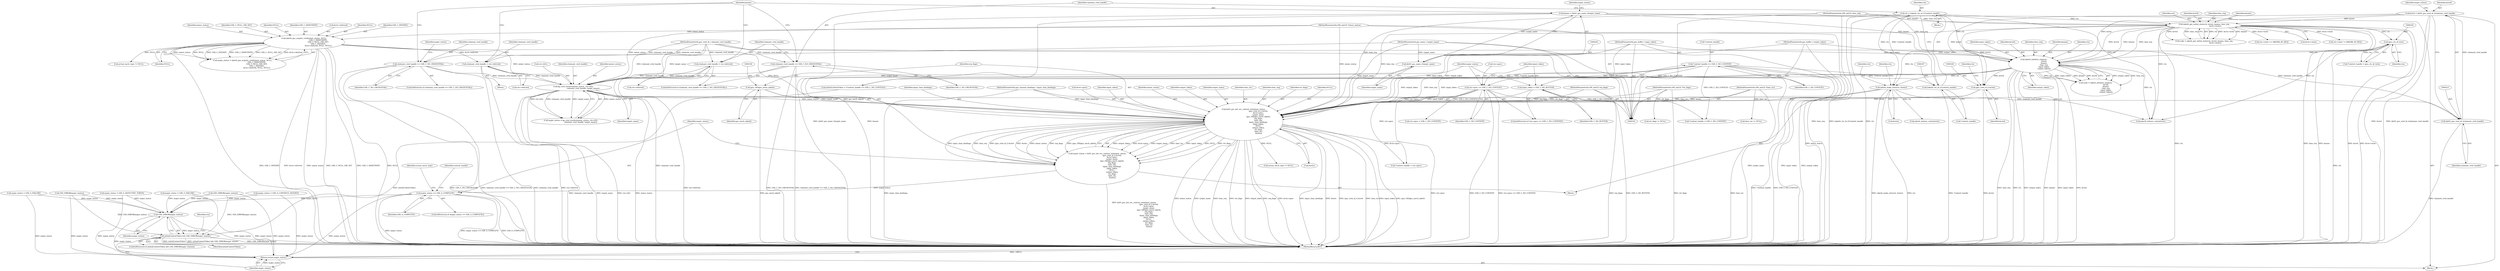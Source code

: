 digraph "1_krb5_e04f0283516e80d2f93366e0d479d13c9b5c8c2a_3@del" {
"1000349" [label="(Call,major_status == GSS_S_COMPLETE)"];
"1000323" [label="(Call,major_status = krb5_gss_init_sec_context_ext(minor_status,\n                                                     (gss_cred_id_t) kcred,\n                                                     &ctx->gssc,\n                                                     target_name,\n                                                     (gss_OID)gss_mech_iakerb,\n                                                     req_flags,\n                                                     time_req,\n                                                     input_chan_bindings,\n                                                     input_token,\n                                                     NULL,\n                                                     output_token,\n                                                      ret_flags,\n                                                      time_rec,\n                                                      &exts))"];
"1000325" [label="(Call,krb5_gss_init_sec_context_ext(minor_status,\n                                                     (gss_cred_id_t) kcred,\n                                                     &ctx->gssc,\n                                                     target_name,\n                                                     (gss_OID)gss_mech_iakerb,\n                                                     req_flags,\n                                                     time_req,\n                                                     input_chan_bindings,\n                                                     input_token,\n                                                     NULL,\n                                                     output_token,\n                                                      ret_flags,\n                                                      time_rec,\n                                                      &exts))"];
"1000206" [label="(Call,kg_cred_resolve(minor_status, ctx->k5c,\n                                   claimant_cred_handle, target_name))"];
"1000161" [label="(Call,iakerb_gss_acquire_cred(minor_status, NULL,\n                                                   GSS_C_INDEFINITE,\n                                                   GSS_C_NULL_OID_SET,\n                                                   GSS_C_INITIATE,\n                                                   &ctx->defcred, NULL, NULL))"];
"1000103" [label="(MethodParameterIn,OM_uint32 *minor_status)"];
"1000177" [label="(Call,claimant_cred_handle = ctx->defcred)"];
"1000104" [label="(MethodParameterIn,gss_cred_id_t claimant_cred_handle)"];
"1000194" [label="(Call,claimant_cred_handle = ctx->defcred)"];
"1000155" [label="(Call,claimant_cred_handle == GSS_C_NO_CREDENTIAL)"];
"1000191" [label="(Call,claimant_cred_handle == GSS_C_NO_CREDENTIAL)"];
"1000201" [label="(Call,(krb5_gss_name_t)target_name)"];
"1000106" [label="(MethodParameterIn,gss_name_t target_name)"];
"1000327" [label="(Call,(gss_cred_id_t) kcred)"];
"1000220" [label="(Call,kcred = (krb5_gss_cred_id_t)claimant_cred_handle)"];
"1000222" [label="(Call,(krb5_gss_cred_id_t)claimant_cred_handle)"];
"1000233" [label="(Call,iakerb_get_initial_state(ctx, kcred, kname, time_req,\n                                        &ctx->state))"];
"1000184" [label="(Call,ctx = (iakerb_ctx_id_t)*context_handle)"];
"1000186" [label="(Call,(iakerb_ctx_id_t)*context_handle)"];
"1000132" [label="(Call,*context_handle == GSS_C_NO_CONTEXT)"];
"1000199" [label="(Call,kname = (krb5_gss_name_t)target_name)"];
"1000109" [label="(MethodParameterIn,OM_uint32 time_req)"];
"1000267" [label="(Call,iakerb_initiator_step(ctx,\n                                     kcred,\n                                     kname,\n                                     time_req,\n                                     input_token,\n                                     output_token))"];
"1000255" [label="(Call,(gss_ctx_id_t)ctx)"];
"1000111" [label="(MethodParameterIn,gss_buffer_t input_token)"];
"1000113" [label="(MethodParameterIn,gss_buffer_t output_token)"];
"1000315" [label="(Call,ctx->gssc == GSS_C_NO_CONTEXT)"];
"1000335" [label="(Call,(gss_OID)gss_mech_iakerb)"];
"1000108" [label="(MethodParameterIn,OM_uint32 req_flags)"];
"1000110" [label="(MethodParameterIn,gss_channel_bindings_t input_chan_bindings)"];
"1000320" [label="(Call,input_token = GSS_C_NO_BUFFER)"];
"1000114" [label="(MethodParameterIn,OM_uint32 *ret_flags)"];
"1000115" [label="(MethodParameterIn,OM_uint32 *time_rec)"];
"1000310" [label="(Call,iakerb_make_exts(ctx, &exts))"];
"1000418" [label="(Call,GSS_ERROR(major_status))"];
"1000416" [label="(Call,initialContextToken && GSS_ERROR(major_status))"];
"1000427" [label="(Return,return major_status;)"];
"1000193" [label="(Identifier,GSS_C_NO_CREDENTIAL)"];
"1000428" [label="(Identifier,major_status)"];
"1000201" [label="(Call,(krb5_gss_name_t)target_name)"];
"1000272" [label="(Identifier,input_token)"];
"1000419" [label="(Identifier,major_status)"];
"1000106" [label="(MethodParameterIn,gss_name_t target_name)"];
"1000205" [label="(Identifier,major_status)"];
"1000231" [label="(Call,code = iakerb_get_initial_state(ctx, kcred, kname, time_req,\n                                        &ctx->state))"];
"1000418" [label="(Call,GSS_ERROR(major_status))"];
"1000196" [label="(Call,ctx->defcred)"];
"1000335" [label="(Call,(gss_OID)gss_mech_iakerb)"];
"1000340" [label="(Identifier,input_chan_bindings)"];
"1000171" [label="(Identifier,NULL)"];
"1000108" [label="(MethodParameterIn,OM_uint32 req_flags)"];
"1000195" [label="(Identifier,claimant_cred_handle)"];
"1000292" [label="(Call,ctx->state == IAKERB_AP_REQ)"];
"1000166" [label="(Identifier,GSS_C_INITIATE)"];
"1000188" [label="(Call,*context_handle)"];
"1000367" [label="(Call,actual_mech_type != NULL)"];
"1000224" [label="(Identifier,claimant_cred_handle)"];
"1000135" [label="(Identifier,GSS_C_NO_CONTEXT)"];
"1000222" [label="(Call,(krb5_gss_cred_id_t)claimant_cred_handle)"];
"1000346" [label="(Call,&exts)"];
"1000338" [label="(Identifier,req_flags)"];
"1000159" [label="(Call,major_status = iakerb_gss_acquire_cred(minor_status, NULL,\n                                                   GSS_C_INDEFINITE,\n                                                   GSS_C_NULL_OID_SET,\n                                                   GSS_C_INITIATE,\n                                                   &ctx->defcred, NULL, NULL))"];
"1000179" [label="(Call,ctx->defcred)"];
"1000267" [label="(Call,iakerb_initiator_step(ctx,\n                                     kcred,\n                                     kname,\n                                     time_req,\n                                     input_token,\n                                     output_token))"];
"1000379" [label="(Call,actual_mech_type != NULL)"];
"1000353" [label="(Call,*context_handle = ctx->gssc)"];
"1000158" [label="(Block,)"];
"1000157" [label="(Identifier,GSS_C_NO_CREDENTIAL)"];
"1000429" [label="(MethodReturn,RET)"];
"1000349" [label="(Call,major_status == GSS_S_COMPLETE)"];
"1000178" [label="(Identifier,claimant_cred_handle)"];
"1000183" [label="(Block,)"];
"1000185" [label="(Identifier,ctx)"];
"1000111" [label="(MethodParameterIn,gss_buffer_t input_token)"];
"1000208" [label="(Call,ctx->k5c)"];
"1000311" [label="(Identifier,ctx)"];
"1000109" [label="(MethodParameterIn,OM_uint32 time_req)"];
"1000330" [label="(Call,&ctx->gssc)"];
"1000225" [label="(Call,major_status = GSS_S_FAILURE)"];
"1000321" [label="(Identifier,input_token)"];
"1000341" [label="(Identifier,input_token)"];
"1000332" [label="(Identifier,ctx)"];
"1000317" [label="(Identifier,ctx)"];
"1000162" [label="(Identifier,minor_status)"];
"1000132" [label="(Call,*context_handle == GSS_C_NO_CONTEXT)"];
"1000326" [label="(Identifier,minor_status)"];
"1000214" [label="(Call,GSS_ERROR(major_status))"];
"1000319" [label="(Identifier,GSS_C_NO_CONTEXT)"];
"1000160" [label="(Identifier,major_status)"];
"1000359" [label="(Call,ctx->gssc = GSS_C_NO_CONTEXT)"];
"1000226" [label="(Identifier,major_status)"];
"1000184" [label="(Call,ctx = (iakerb_ctx_id_t)*context_handle)"];
"1000343" [label="(Identifier,output_token)"];
"1000350" [label="(Identifier,major_status)"];
"1000421" [label="(Call,iakerb_release_context(ctx))"];
"1000297" [label="(Block,)"];
"1000334" [label="(Identifier,target_name)"];
"1000116" [label="(Block,)"];
"1000236" [label="(Identifier,kname)"];
"1000154" [label="(ControlStructure,if (claimant_cred_handle == GSS_C_NO_CREDENTIAL))"];
"1000269" [label="(Identifier,kcred)"];
"1000194" [label="(Call,claimant_cred_handle = ctx->defcred)"];
"1000271" [label="(Identifier,time_req)"];
"1000415" [label="(ControlStructure,if (initialContextToken && GSS_ERROR(major_status)))"];
"1000337" [label="(Identifier,gss_mech_iakerb)"];
"1000206" [label="(Call,kg_cred_resolve(minor_status, ctx->k5c,\n                                   claimant_cred_handle, target_name))"];
"1000323" [label="(Call,major_status = krb5_gss_init_sec_context_ext(minor_status,\n                                                     (gss_cred_id_t) kcred,\n                                                     &ctx->gssc,\n                                                     target_name,\n                                                     (gss_OID)gss_mech_iakerb,\n                                                     req_flags,\n                                                     time_req,\n                                                     input_chan_bindings,\n                                                     input_token,\n                                                     NULL,\n                                                     output_token,\n                                                      ret_flags,\n                                                      time_rec,\n                                                      &exts))"];
"1000165" [label="(Identifier,GSS_C_NULL_OID_SET)"];
"1000211" [label="(Identifier,claimant_cred_handle)"];
"1000278" [label="(Call,major_status = GSS_S_DEFECTIVE_TOKEN)"];
"1000220" [label="(Call,kcred = (krb5_gss_cred_id_t)claimant_cred_handle)"];
"1000207" [label="(Identifier,minor_status)"];
"1000238" [label="(Call,&ctx->state)"];
"1000234" [label="(Identifier,ctx)"];
"1000259" [label="(Call,ctx->state != IAKERB_AP_REQ)"];
"1000110" [label="(MethodParameterIn,gss_channel_bindings_t input_chan_bindings)"];
"1000204" [label="(Call,major_status = kg_cred_resolve(minor_status, ctx->k5c,\n                                   claimant_cred_handle, target_name))"];
"1000190" [label="(ControlStructure,if (claimant_cred_handle == GSS_C_NO_CREDENTIAL))"];
"1000417" [label="(Identifier,initialContextToken)"];
"1000427" [label="(Return,return major_status;)"];
"1000115" [label="(MethodParameterIn,OM_uint32 *time_rec)"];
"1000423" [label="(Call,*context_handle = GSS_C_NO_CONTEXT)"];
"1000163" [label="(Identifier,NULL)"];
"1000270" [label="(Identifier,kname)"];
"1000130" [label="(Call,initialContextToken = (*context_handle == GSS_C_NO_CONTEXT))"];
"1000268" [label="(Identifier,ctx)"];
"1000389" [label="(Call,ret_flags != NULL)"];
"1000351" [label="(Identifier,GSS_S_COMPLETE)"];
"1000192" [label="(Identifier,claimant_cred_handle)"];
"1000191" [label="(Call,claimant_cred_handle == GSS_C_NO_CREDENTIAL)"];
"1000114" [label="(MethodParameterIn,OM_uint32 *ret_flags)"];
"1000345" [label="(Identifier,time_rec)"];
"1000156" [label="(Identifier,claimant_cred_handle)"];
"1000339" [label="(Identifier,time_req)"];
"1000368" [label="(Identifier,actual_mech_type)"];
"1000315" [label="(Call,ctx->gssc == GSS_C_NO_CONTEXT)"];
"1000212" [label="(Identifier,target_name)"];
"1000320" [label="(Call,input_token = GSS_C_NO_BUFFER)"];
"1000133" [label="(Call,*context_handle)"];
"1000310" [label="(Call,iakerb_make_exts(ctx, &exts))"];
"1000314" [label="(ControlStructure,if (ctx->gssc == GSS_C_NO_CONTEXT))"];
"1000118" [label="(Call,major_status = GSS_S_FAILURE)"];
"1000404" [label="(Call,major_status = GSS_S_CONTINUE_NEEDED)"];
"1000104" [label="(MethodParameterIn,gss_cred_id_t claimant_cred_handle)"];
"1000265" [label="(Call,code = iakerb_initiator_step(ctx,\n                                     kcred,\n                                     kname,\n                                     time_req,\n                                     input_token,\n                                     output_token))"];
"1000327" [label="(Call,(gss_cred_id_t) kcred)"];
"1000324" [label="(Identifier,major_status)"];
"1000113" [label="(MethodParameterIn,gss_buffer_t output_token)"];
"1000422" [label="(Identifier,ctx)"];
"1000364" [label="(Call,iakerb_release_context(ctx))"];
"1000174" [label="(Call,GSS_ERROR(major_status))"];
"1000233" [label="(Call,iakerb_get_initial_state(ctx, kcred, kname, time_req,\n                                        &ctx->state))"];
"1000355" [label="(Identifier,context_handle)"];
"1000235" [label="(Identifier,kcred)"];
"1000273" [label="(Identifier,output_token)"];
"1000344" [label="(Identifier,ret_flags)"];
"1000329" [label="(Identifier,kcred)"];
"1000172" [label="(Identifier,NULL)"];
"1000252" [label="(Call,*context_handle = (gss_ctx_id_t)ctx)"];
"1000416" [label="(Call,initialContextToken && GSS_ERROR(major_status))"];
"1000325" [label="(Call,krb5_gss_init_sec_context_ext(minor_status,\n                                                     (gss_cred_id_t) kcred,\n                                                     &ctx->gssc,\n                                                     target_name,\n                                                     (gss_OID)gss_mech_iakerb,\n                                                     req_flags,\n                                                     time_req,\n                                                     input_chan_bindings,\n                                                     input_token,\n                                                     NULL,\n                                                     output_token,\n                                                      ret_flags,\n                                                      time_rec,\n                                                      &exts))"];
"1000348" [label="(ControlStructure,if (major_status == GSS_S_COMPLETE))"];
"1000312" [label="(Call,&exts)"];
"1000199" [label="(Call,kname = (krb5_gss_name_t)target_name)"];
"1000397" [label="(Call,time_rec != NULL)"];
"1000322" [label="(Identifier,GSS_C_NO_BUFFER)"];
"1000164" [label="(Identifier,GSS_C_INDEFINITE)"];
"1000161" [label="(Call,iakerb_gss_acquire_cred(minor_status, NULL,\n                                                   GSS_C_INDEFINITE,\n                                                   GSS_C_NULL_OID_SET,\n                                                   GSS_C_INITIATE,\n                                                   &ctx->defcred, NULL, NULL))"];
"1000200" [label="(Identifier,kname)"];
"1000316" [label="(Call,ctx->gssc)"];
"1000167" [label="(Call,&ctx->defcred)"];
"1000186" [label="(Call,(iakerb_ctx_id_t)*context_handle)"];
"1000203" [label="(Identifier,target_name)"];
"1000103" [label="(MethodParameterIn,OM_uint32 *minor_status)"];
"1000237" [label="(Identifier,time_req)"];
"1000255" [label="(Call,(gss_ctx_id_t)ctx)"];
"1000221" [label="(Identifier,kcred)"];
"1000177" [label="(Call,claimant_cred_handle = ctx->defcred)"];
"1000257" [label="(Identifier,ctx)"];
"1000155" [label="(Call,claimant_cred_handle == GSS_C_NO_CREDENTIAL)"];
"1000342" [label="(Identifier,NULL)"];
"1000349" -> "1000348"  [label="AST: "];
"1000349" -> "1000351"  [label="CFG: "];
"1000350" -> "1000349"  [label="AST: "];
"1000351" -> "1000349"  [label="AST: "];
"1000355" -> "1000349"  [label="CFG: "];
"1000368" -> "1000349"  [label="CFG: "];
"1000349" -> "1000429"  [label="DDG: major_status == GSS_S_COMPLETE"];
"1000349" -> "1000429"  [label="DDG: GSS_S_COMPLETE"];
"1000349" -> "1000429"  [label="DDG: major_status"];
"1000323" -> "1000349"  [label="DDG: major_status"];
"1000349" -> "1000418"  [label="DDG: major_status"];
"1000349" -> "1000427"  [label="DDG: major_status"];
"1000323" -> "1000297"  [label="AST: "];
"1000323" -> "1000325"  [label="CFG: "];
"1000324" -> "1000323"  [label="AST: "];
"1000325" -> "1000323"  [label="AST: "];
"1000350" -> "1000323"  [label="CFG: "];
"1000323" -> "1000429"  [label="DDG: krb5_gss_init_sec_context_ext(minor_status,\n                                                     (gss_cred_id_t) kcred,\n                                                     &ctx->gssc,\n                                                     target_name,\n                                                     (gss_OID)gss_mech_iakerb,\n                                                     req_flags,\n                                                     time_req,\n                                                     input_chan_bindings,\n                                                     input_token,\n                                                     NULL,\n                                                     output_token,\n                                                      ret_flags,\n                                                      time_rec,\n                                                      &exts)"];
"1000325" -> "1000323"  [label="DDG: output_token"];
"1000325" -> "1000323"  [label="DDG: &ctx->gssc"];
"1000325" -> "1000323"  [label="DDG: target_name"];
"1000325" -> "1000323"  [label="DDG: time_rec"];
"1000325" -> "1000323"  [label="DDG: input_token"];
"1000325" -> "1000323"  [label="DDG: NULL"];
"1000325" -> "1000323"  [label="DDG: ret_flags"];
"1000325" -> "1000323"  [label="DDG: input_chan_bindings"];
"1000325" -> "1000323"  [label="DDG: time_req"];
"1000325" -> "1000323"  [label="DDG: (gss_cred_id_t) kcred"];
"1000325" -> "1000323"  [label="DDG: &exts"];
"1000325" -> "1000323"  [label="DDG: minor_status"];
"1000325" -> "1000323"  [label="DDG: req_flags"];
"1000325" -> "1000323"  [label="DDG: (gss_OID)gss_mech_iakerb"];
"1000325" -> "1000346"  [label="CFG: "];
"1000326" -> "1000325"  [label="AST: "];
"1000327" -> "1000325"  [label="AST: "];
"1000330" -> "1000325"  [label="AST: "];
"1000334" -> "1000325"  [label="AST: "];
"1000335" -> "1000325"  [label="AST: "];
"1000338" -> "1000325"  [label="AST: "];
"1000339" -> "1000325"  [label="AST: "];
"1000340" -> "1000325"  [label="AST: "];
"1000341" -> "1000325"  [label="AST: "];
"1000342" -> "1000325"  [label="AST: "];
"1000343" -> "1000325"  [label="AST: "];
"1000344" -> "1000325"  [label="AST: "];
"1000345" -> "1000325"  [label="AST: "];
"1000346" -> "1000325"  [label="AST: "];
"1000325" -> "1000429"  [label="DDG: minor_status"];
"1000325" -> "1000429"  [label="DDG: target_name"];
"1000325" -> "1000429"  [label="DDG: time_req"];
"1000325" -> "1000429"  [label="DDG: ret_flags"];
"1000325" -> "1000429"  [label="DDG: output_token"];
"1000325" -> "1000429"  [label="DDG: req_flags"];
"1000325" -> "1000429"  [label="DDG: &ctx->gssc"];
"1000325" -> "1000429"  [label="DDG: input_chan_bindings"];
"1000325" -> "1000429"  [label="DDG: &exts"];
"1000325" -> "1000429"  [label="DDG: (gss_cred_id_t) kcred"];
"1000325" -> "1000429"  [label="DDG: time_rec"];
"1000325" -> "1000429"  [label="DDG: input_token"];
"1000325" -> "1000429"  [label="DDG: (gss_OID)gss_mech_iakerb"];
"1000206" -> "1000325"  [label="DDG: minor_status"];
"1000206" -> "1000325"  [label="DDG: target_name"];
"1000103" -> "1000325"  [label="DDG: minor_status"];
"1000327" -> "1000325"  [label="DDG: kcred"];
"1000315" -> "1000325"  [label="DDG: ctx->gssc"];
"1000106" -> "1000325"  [label="DDG: target_name"];
"1000335" -> "1000325"  [label="DDG: gss_mech_iakerb"];
"1000108" -> "1000325"  [label="DDG: req_flags"];
"1000233" -> "1000325"  [label="DDG: time_req"];
"1000267" -> "1000325"  [label="DDG: time_req"];
"1000267" -> "1000325"  [label="DDG: input_token"];
"1000267" -> "1000325"  [label="DDG: output_token"];
"1000109" -> "1000325"  [label="DDG: time_req"];
"1000110" -> "1000325"  [label="DDG: input_chan_bindings"];
"1000320" -> "1000325"  [label="DDG: input_token"];
"1000111" -> "1000325"  [label="DDG: input_token"];
"1000161" -> "1000325"  [label="DDG: NULL"];
"1000113" -> "1000325"  [label="DDG: output_token"];
"1000114" -> "1000325"  [label="DDG: ret_flags"];
"1000115" -> "1000325"  [label="DDG: time_rec"];
"1000310" -> "1000325"  [label="DDG: &exts"];
"1000325" -> "1000353"  [label="DDG: &ctx->gssc"];
"1000325" -> "1000367"  [label="DDG: NULL"];
"1000206" -> "1000204"  [label="AST: "];
"1000206" -> "1000212"  [label="CFG: "];
"1000207" -> "1000206"  [label="AST: "];
"1000208" -> "1000206"  [label="AST: "];
"1000211" -> "1000206"  [label="AST: "];
"1000212" -> "1000206"  [label="AST: "];
"1000204" -> "1000206"  [label="CFG: "];
"1000206" -> "1000429"  [label="DDG: target_name"];
"1000206" -> "1000429"  [label="DDG: ctx->k5c"];
"1000206" -> "1000429"  [label="DDG: minor_status"];
"1000206" -> "1000429"  [label="DDG: claimant_cred_handle"];
"1000206" -> "1000204"  [label="DDG: minor_status"];
"1000206" -> "1000204"  [label="DDG: ctx->k5c"];
"1000206" -> "1000204"  [label="DDG: claimant_cred_handle"];
"1000206" -> "1000204"  [label="DDG: target_name"];
"1000161" -> "1000206"  [label="DDG: minor_status"];
"1000103" -> "1000206"  [label="DDG: minor_status"];
"1000177" -> "1000206"  [label="DDG: claimant_cred_handle"];
"1000194" -> "1000206"  [label="DDG: claimant_cred_handle"];
"1000155" -> "1000206"  [label="DDG: claimant_cred_handle"];
"1000191" -> "1000206"  [label="DDG: claimant_cred_handle"];
"1000104" -> "1000206"  [label="DDG: claimant_cred_handle"];
"1000201" -> "1000206"  [label="DDG: target_name"];
"1000106" -> "1000206"  [label="DDG: target_name"];
"1000206" -> "1000222"  [label="DDG: claimant_cred_handle"];
"1000161" -> "1000159"  [label="AST: "];
"1000161" -> "1000172"  [label="CFG: "];
"1000162" -> "1000161"  [label="AST: "];
"1000163" -> "1000161"  [label="AST: "];
"1000164" -> "1000161"  [label="AST: "];
"1000165" -> "1000161"  [label="AST: "];
"1000166" -> "1000161"  [label="AST: "];
"1000167" -> "1000161"  [label="AST: "];
"1000171" -> "1000161"  [label="AST: "];
"1000172" -> "1000161"  [label="AST: "];
"1000159" -> "1000161"  [label="CFG: "];
"1000161" -> "1000429"  [label="DDG: GSS_C_INDEFINITE"];
"1000161" -> "1000429"  [label="DDG: NULL"];
"1000161" -> "1000429"  [label="DDG: GSS_C_INITIATE"];
"1000161" -> "1000429"  [label="DDG: &ctx->defcred"];
"1000161" -> "1000429"  [label="DDG: minor_status"];
"1000161" -> "1000429"  [label="DDG: GSS_C_NULL_OID_SET"];
"1000161" -> "1000159"  [label="DDG: minor_status"];
"1000161" -> "1000159"  [label="DDG: NULL"];
"1000161" -> "1000159"  [label="DDG: GSS_C_INITIATE"];
"1000161" -> "1000159"  [label="DDG: GSS_C_INDEFINITE"];
"1000161" -> "1000159"  [label="DDG: GSS_C_NULL_OID_SET"];
"1000161" -> "1000159"  [label="DDG: &ctx->defcred"];
"1000103" -> "1000161"  [label="DDG: minor_status"];
"1000161" -> "1000177"  [label="DDG: &ctx->defcred"];
"1000161" -> "1000379"  [label="DDG: NULL"];
"1000103" -> "1000102"  [label="AST: "];
"1000103" -> "1000429"  [label="DDG: minor_status"];
"1000177" -> "1000158"  [label="AST: "];
"1000177" -> "1000179"  [label="CFG: "];
"1000178" -> "1000177"  [label="AST: "];
"1000179" -> "1000177"  [label="AST: "];
"1000200" -> "1000177"  [label="CFG: "];
"1000177" -> "1000429"  [label="DDG: ctx->defcred"];
"1000104" -> "1000177"  [label="DDG: claimant_cred_handle"];
"1000104" -> "1000102"  [label="AST: "];
"1000104" -> "1000429"  [label="DDG: claimant_cred_handle"];
"1000104" -> "1000155"  [label="DDG: claimant_cred_handle"];
"1000104" -> "1000191"  [label="DDG: claimant_cred_handle"];
"1000104" -> "1000194"  [label="DDG: claimant_cred_handle"];
"1000104" -> "1000222"  [label="DDG: claimant_cred_handle"];
"1000194" -> "1000190"  [label="AST: "];
"1000194" -> "1000196"  [label="CFG: "];
"1000195" -> "1000194"  [label="AST: "];
"1000196" -> "1000194"  [label="AST: "];
"1000200" -> "1000194"  [label="CFG: "];
"1000194" -> "1000429"  [label="DDG: ctx->defcred"];
"1000155" -> "1000154"  [label="AST: "];
"1000155" -> "1000157"  [label="CFG: "];
"1000156" -> "1000155"  [label="AST: "];
"1000157" -> "1000155"  [label="AST: "];
"1000160" -> "1000155"  [label="CFG: "];
"1000200" -> "1000155"  [label="CFG: "];
"1000155" -> "1000429"  [label="DDG: GSS_C_NO_CREDENTIAL"];
"1000155" -> "1000429"  [label="DDG: claimant_cred_handle == GSS_C_NO_CREDENTIAL"];
"1000155" -> "1000429"  [label="DDG: claimant_cred_handle"];
"1000191" -> "1000190"  [label="AST: "];
"1000191" -> "1000193"  [label="CFG: "];
"1000192" -> "1000191"  [label="AST: "];
"1000193" -> "1000191"  [label="AST: "];
"1000195" -> "1000191"  [label="CFG: "];
"1000200" -> "1000191"  [label="CFG: "];
"1000191" -> "1000429"  [label="DDG: claimant_cred_handle == GSS_C_NO_CREDENTIAL"];
"1000191" -> "1000429"  [label="DDG: GSS_C_NO_CREDENTIAL"];
"1000201" -> "1000199"  [label="AST: "];
"1000201" -> "1000203"  [label="CFG: "];
"1000202" -> "1000201"  [label="AST: "];
"1000203" -> "1000201"  [label="AST: "];
"1000199" -> "1000201"  [label="CFG: "];
"1000201" -> "1000199"  [label="DDG: target_name"];
"1000106" -> "1000201"  [label="DDG: target_name"];
"1000106" -> "1000102"  [label="AST: "];
"1000106" -> "1000429"  [label="DDG: target_name"];
"1000327" -> "1000329"  [label="CFG: "];
"1000328" -> "1000327"  [label="AST: "];
"1000329" -> "1000327"  [label="AST: "];
"1000332" -> "1000327"  [label="CFG: "];
"1000327" -> "1000429"  [label="DDG: kcred"];
"1000220" -> "1000327"  [label="DDG: kcred"];
"1000233" -> "1000327"  [label="DDG: kcred"];
"1000267" -> "1000327"  [label="DDG: kcred"];
"1000220" -> "1000116"  [label="AST: "];
"1000220" -> "1000222"  [label="CFG: "];
"1000221" -> "1000220"  [label="AST: "];
"1000222" -> "1000220"  [label="AST: "];
"1000226" -> "1000220"  [label="CFG: "];
"1000220" -> "1000429"  [label="DDG: kcred"];
"1000220" -> "1000429"  [label="DDG: (krb5_gss_cred_id_t)claimant_cred_handle"];
"1000222" -> "1000220"  [label="DDG: claimant_cred_handle"];
"1000220" -> "1000233"  [label="DDG: kcred"];
"1000220" -> "1000267"  [label="DDG: kcred"];
"1000222" -> "1000224"  [label="CFG: "];
"1000223" -> "1000222"  [label="AST: "];
"1000224" -> "1000222"  [label="AST: "];
"1000222" -> "1000429"  [label="DDG: claimant_cred_handle"];
"1000233" -> "1000231"  [label="AST: "];
"1000233" -> "1000238"  [label="CFG: "];
"1000234" -> "1000233"  [label="AST: "];
"1000235" -> "1000233"  [label="AST: "];
"1000236" -> "1000233"  [label="AST: "];
"1000237" -> "1000233"  [label="AST: "];
"1000238" -> "1000233"  [label="AST: "];
"1000231" -> "1000233"  [label="CFG: "];
"1000233" -> "1000429"  [label="DDG: time_req"];
"1000233" -> "1000429"  [label="DDG: kname"];
"1000233" -> "1000429"  [label="DDG: kcred"];
"1000233" -> "1000429"  [label="DDG: &ctx->state"];
"1000233" -> "1000429"  [label="DDG: ctx"];
"1000233" -> "1000231"  [label="DDG: ctx"];
"1000233" -> "1000231"  [label="DDG: &ctx->state"];
"1000233" -> "1000231"  [label="DDG: kname"];
"1000233" -> "1000231"  [label="DDG: kcred"];
"1000233" -> "1000231"  [label="DDG: time_req"];
"1000184" -> "1000233"  [label="DDG: ctx"];
"1000199" -> "1000233"  [label="DDG: kname"];
"1000109" -> "1000233"  [label="DDG: time_req"];
"1000233" -> "1000255"  [label="DDG: ctx"];
"1000233" -> "1000259"  [label="DDG: &ctx->state"];
"1000233" -> "1000267"  [label="DDG: kcred"];
"1000233" -> "1000267"  [label="DDG: kname"];
"1000233" -> "1000267"  [label="DDG: time_req"];
"1000233" -> "1000292"  [label="DDG: &ctx->state"];
"1000233" -> "1000421"  [label="DDG: ctx"];
"1000184" -> "1000183"  [label="AST: "];
"1000184" -> "1000186"  [label="CFG: "];
"1000185" -> "1000184"  [label="AST: "];
"1000186" -> "1000184"  [label="AST: "];
"1000192" -> "1000184"  [label="CFG: "];
"1000184" -> "1000429"  [label="DDG: (iakerb_ctx_id_t)*context_handle"];
"1000184" -> "1000429"  [label="DDG: ctx"];
"1000186" -> "1000184"  [label="DDG: *context_handle"];
"1000184" -> "1000267"  [label="DDG: ctx"];
"1000184" -> "1000310"  [label="DDG: ctx"];
"1000184" -> "1000421"  [label="DDG: ctx"];
"1000186" -> "1000188"  [label="CFG: "];
"1000187" -> "1000186"  [label="AST: "];
"1000188" -> "1000186"  [label="AST: "];
"1000186" -> "1000429"  [label="DDG: *context_handle"];
"1000132" -> "1000186"  [label="DDG: *context_handle"];
"1000132" -> "1000130"  [label="AST: "];
"1000132" -> "1000135"  [label="CFG: "];
"1000133" -> "1000132"  [label="AST: "];
"1000135" -> "1000132"  [label="AST: "];
"1000130" -> "1000132"  [label="CFG: "];
"1000132" -> "1000429"  [label="DDG: *context_handle"];
"1000132" -> "1000429"  [label="DDG: GSS_C_NO_CONTEXT"];
"1000132" -> "1000130"  [label="DDG: *context_handle"];
"1000132" -> "1000130"  [label="DDG: GSS_C_NO_CONTEXT"];
"1000132" -> "1000315"  [label="DDG: GSS_C_NO_CONTEXT"];
"1000132" -> "1000423"  [label="DDG: GSS_C_NO_CONTEXT"];
"1000199" -> "1000116"  [label="AST: "];
"1000200" -> "1000199"  [label="AST: "];
"1000205" -> "1000199"  [label="CFG: "];
"1000199" -> "1000429"  [label="DDG: (krb5_gss_name_t)target_name"];
"1000199" -> "1000429"  [label="DDG: kname"];
"1000199" -> "1000267"  [label="DDG: kname"];
"1000109" -> "1000102"  [label="AST: "];
"1000109" -> "1000429"  [label="DDG: time_req"];
"1000109" -> "1000267"  [label="DDG: time_req"];
"1000267" -> "1000265"  [label="AST: "];
"1000267" -> "1000273"  [label="CFG: "];
"1000268" -> "1000267"  [label="AST: "];
"1000269" -> "1000267"  [label="AST: "];
"1000270" -> "1000267"  [label="AST: "];
"1000271" -> "1000267"  [label="AST: "];
"1000272" -> "1000267"  [label="AST: "];
"1000273" -> "1000267"  [label="AST: "];
"1000265" -> "1000267"  [label="CFG: "];
"1000267" -> "1000429"  [label="DDG: kcred"];
"1000267" -> "1000429"  [label="DDG: ctx"];
"1000267" -> "1000429"  [label="DDG: output_token"];
"1000267" -> "1000429"  [label="DDG: kname"];
"1000267" -> "1000429"  [label="DDG: input_token"];
"1000267" -> "1000429"  [label="DDG: time_req"];
"1000267" -> "1000265"  [label="DDG: output_token"];
"1000267" -> "1000265"  [label="DDG: time_req"];
"1000267" -> "1000265"  [label="DDG: ctx"];
"1000267" -> "1000265"  [label="DDG: input_token"];
"1000267" -> "1000265"  [label="DDG: kname"];
"1000267" -> "1000265"  [label="DDG: kcred"];
"1000255" -> "1000267"  [label="DDG: ctx"];
"1000111" -> "1000267"  [label="DDG: input_token"];
"1000113" -> "1000267"  [label="DDG: output_token"];
"1000267" -> "1000310"  [label="DDG: ctx"];
"1000267" -> "1000421"  [label="DDG: ctx"];
"1000255" -> "1000252"  [label="AST: "];
"1000255" -> "1000257"  [label="CFG: "];
"1000256" -> "1000255"  [label="AST: "];
"1000257" -> "1000255"  [label="AST: "];
"1000252" -> "1000255"  [label="CFG: "];
"1000255" -> "1000429"  [label="DDG: ctx"];
"1000255" -> "1000252"  [label="DDG: ctx"];
"1000255" -> "1000310"  [label="DDG: ctx"];
"1000255" -> "1000421"  [label="DDG: ctx"];
"1000111" -> "1000102"  [label="AST: "];
"1000111" -> "1000429"  [label="DDG: input_token"];
"1000111" -> "1000320"  [label="DDG: input_token"];
"1000113" -> "1000102"  [label="AST: "];
"1000113" -> "1000429"  [label="DDG: output_token"];
"1000315" -> "1000314"  [label="AST: "];
"1000315" -> "1000319"  [label="CFG: "];
"1000316" -> "1000315"  [label="AST: "];
"1000319" -> "1000315"  [label="AST: "];
"1000321" -> "1000315"  [label="CFG: "];
"1000324" -> "1000315"  [label="CFG: "];
"1000315" -> "1000429"  [label="DDG: ctx->gssc == GSS_C_NO_CONTEXT"];
"1000315" -> "1000429"  [label="DDG: ctx->gssc"];
"1000315" -> "1000429"  [label="DDG: GSS_C_NO_CONTEXT"];
"1000315" -> "1000353"  [label="DDG: ctx->gssc"];
"1000315" -> "1000359"  [label="DDG: GSS_C_NO_CONTEXT"];
"1000315" -> "1000423"  [label="DDG: GSS_C_NO_CONTEXT"];
"1000335" -> "1000337"  [label="CFG: "];
"1000336" -> "1000335"  [label="AST: "];
"1000337" -> "1000335"  [label="AST: "];
"1000338" -> "1000335"  [label="CFG: "];
"1000335" -> "1000429"  [label="DDG: gss_mech_iakerb"];
"1000108" -> "1000102"  [label="AST: "];
"1000108" -> "1000429"  [label="DDG: req_flags"];
"1000110" -> "1000102"  [label="AST: "];
"1000110" -> "1000429"  [label="DDG: input_chan_bindings"];
"1000320" -> "1000314"  [label="AST: "];
"1000320" -> "1000322"  [label="CFG: "];
"1000321" -> "1000320"  [label="AST: "];
"1000322" -> "1000320"  [label="AST: "];
"1000324" -> "1000320"  [label="CFG: "];
"1000320" -> "1000429"  [label="DDG: GSS_C_NO_BUFFER"];
"1000114" -> "1000102"  [label="AST: "];
"1000114" -> "1000429"  [label="DDG: ret_flags"];
"1000114" -> "1000389"  [label="DDG: ret_flags"];
"1000115" -> "1000102"  [label="AST: "];
"1000115" -> "1000429"  [label="DDG: time_rec"];
"1000115" -> "1000397"  [label="DDG: time_rec"];
"1000310" -> "1000297"  [label="AST: "];
"1000310" -> "1000312"  [label="CFG: "];
"1000311" -> "1000310"  [label="AST: "];
"1000312" -> "1000310"  [label="AST: "];
"1000317" -> "1000310"  [label="CFG: "];
"1000310" -> "1000429"  [label="DDG: iakerb_make_exts(ctx, &exts)"];
"1000310" -> "1000429"  [label="DDG: ctx"];
"1000310" -> "1000364"  [label="DDG: ctx"];
"1000310" -> "1000421"  [label="DDG: ctx"];
"1000418" -> "1000416"  [label="AST: "];
"1000418" -> "1000419"  [label="CFG: "];
"1000419" -> "1000418"  [label="AST: "];
"1000416" -> "1000418"  [label="CFG: "];
"1000418" -> "1000429"  [label="DDG: major_status"];
"1000418" -> "1000416"  [label="DDG: major_status"];
"1000404" -> "1000418"  [label="DDG: major_status"];
"1000225" -> "1000418"  [label="DDG: major_status"];
"1000214" -> "1000418"  [label="DDG: major_status"];
"1000118" -> "1000418"  [label="DDG: major_status"];
"1000278" -> "1000418"  [label="DDG: major_status"];
"1000174" -> "1000418"  [label="DDG: major_status"];
"1000418" -> "1000427"  [label="DDG: major_status"];
"1000416" -> "1000415"  [label="AST: "];
"1000416" -> "1000417"  [label="CFG: "];
"1000417" -> "1000416"  [label="AST: "];
"1000422" -> "1000416"  [label="CFG: "];
"1000428" -> "1000416"  [label="CFG: "];
"1000416" -> "1000429"  [label="DDG: initialContextToken && GSS_ERROR(major_status)"];
"1000416" -> "1000429"  [label="DDG: GSS_ERROR(major_status)"];
"1000416" -> "1000429"  [label="DDG: initialContextToken"];
"1000130" -> "1000416"  [label="DDG: initialContextToken"];
"1000214" -> "1000416"  [label="DDG: GSS_ERROR(major_status)"];
"1000174" -> "1000416"  [label="DDG: GSS_ERROR(major_status)"];
"1000427" -> "1000116"  [label="AST: "];
"1000427" -> "1000428"  [label="CFG: "];
"1000428" -> "1000427"  [label="AST: "];
"1000429" -> "1000427"  [label="CFG: "];
"1000427" -> "1000429"  [label="DDG: <RET>"];
"1000428" -> "1000427"  [label="DDG: major_status"];
"1000404" -> "1000427"  [label="DDG: major_status"];
"1000225" -> "1000427"  [label="DDG: major_status"];
"1000214" -> "1000427"  [label="DDG: major_status"];
"1000278" -> "1000427"  [label="DDG: major_status"];
"1000174" -> "1000427"  [label="DDG: major_status"];
"1000118" -> "1000427"  [label="DDG: major_status"];
}
